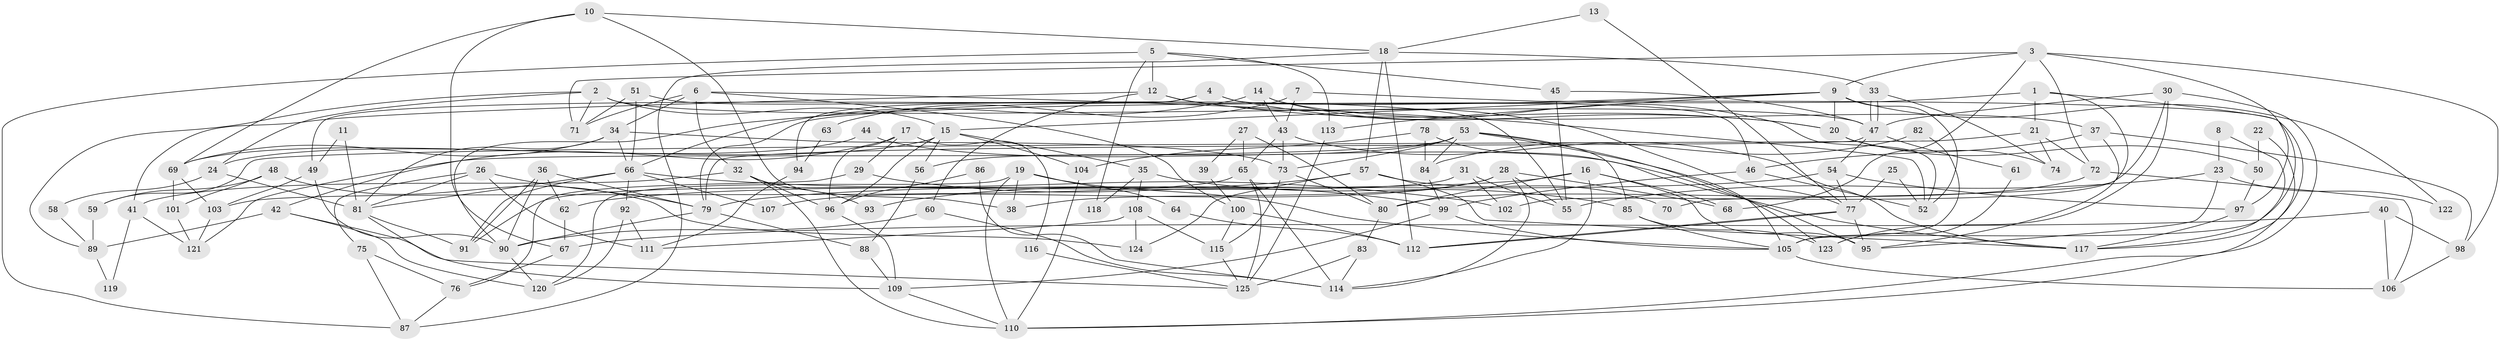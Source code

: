 // Generated by graph-tools (version 1.1) at 2025/11/02/27/25 16:11:17]
// undirected, 125 vertices, 250 edges
graph export_dot {
graph [start="1"]
  node [color=gray90,style=filled];
  1;
  2;
  3;
  4;
  5;
  6;
  7;
  8;
  9;
  10;
  11;
  12;
  13;
  14;
  15;
  16;
  17;
  18;
  19;
  20;
  21;
  22;
  23;
  24;
  25;
  26;
  27;
  28;
  29;
  30;
  31;
  32;
  33;
  34;
  35;
  36;
  37;
  38;
  39;
  40;
  41;
  42;
  43;
  44;
  45;
  46;
  47;
  48;
  49;
  50;
  51;
  52;
  53;
  54;
  55;
  56;
  57;
  58;
  59;
  60;
  61;
  62;
  63;
  64;
  65;
  66;
  67;
  68;
  69;
  70;
  71;
  72;
  73;
  74;
  75;
  76;
  77;
  78;
  79;
  80;
  81;
  82;
  83;
  84;
  85;
  86;
  87;
  88;
  89;
  90;
  91;
  92;
  93;
  94;
  95;
  96;
  97;
  98;
  99;
  100;
  101;
  102;
  103;
  104;
  105;
  106;
  107;
  108;
  109;
  110;
  111;
  112;
  113;
  114;
  115;
  116;
  117;
  118;
  119;
  120;
  121;
  122;
  123;
  124;
  125;
  1 -- 21;
  1 -- 105;
  1 -- 70;
  1 -- 79;
  2 -- 15;
  2 -- 47;
  2 -- 24;
  2 -- 71;
  2 -- 89;
  3 -- 98;
  3 -- 9;
  3 -- 68;
  3 -- 71;
  3 -- 72;
  3 -- 97;
  4 -- 20;
  4 -- 46;
  4 -- 49;
  4 -- 94;
  5 -- 45;
  5 -- 12;
  5 -- 87;
  5 -- 113;
  5 -- 118;
  6 -- 52;
  6 -- 71;
  6 -- 32;
  6 -- 34;
  6 -- 100;
  7 -- 117;
  7 -- 43;
  7 -- 63;
  8 -- 23;
  8 -- 117;
  9 -- 90;
  9 -- 15;
  9 -- 20;
  9 -- 52;
  9 -- 113;
  9 -- 122;
  10 -- 18;
  10 -- 69;
  10 -- 38;
  10 -- 67;
  11 -- 49;
  11 -- 81;
  12 -- 41;
  12 -- 77;
  12 -- 20;
  12 -- 60;
  13 -- 77;
  13 -- 18;
  14 -- 52;
  14 -- 66;
  14 -- 37;
  14 -- 43;
  15 -- 96;
  15 -- 24;
  15 -- 35;
  15 -- 56;
  15 -- 104;
  16 -- 95;
  16 -- 80;
  16 -- 62;
  16 -- 68;
  16 -- 114;
  17 -- 29;
  17 -- 42;
  17 -- 96;
  17 -- 116;
  18 -- 57;
  18 -- 87;
  18 -- 33;
  18 -- 112;
  19 -- 110;
  19 -- 38;
  19 -- 64;
  19 -- 105;
  19 -- 120;
  20 -- 50;
  20 -- 74;
  21 -- 72;
  21 -- 74;
  21 -- 59;
  22 -- 110;
  22 -- 50;
  23 -- 55;
  23 -- 95;
  23 -- 122;
  24 -- 81;
  24 -- 58;
  25 -- 52;
  25 -- 77;
  26 -- 81;
  26 -- 79;
  26 -- 75;
  26 -- 111;
  27 -- 80;
  27 -- 65;
  27 -- 39;
  28 -- 68;
  28 -- 114;
  28 -- 38;
  28 -- 55;
  28 -- 107;
  29 -- 76;
  29 -- 99;
  30 -- 102;
  30 -- 47;
  30 -- 110;
  30 -- 123;
  31 -- 91;
  31 -- 55;
  31 -- 102;
  32 -- 110;
  32 -- 41;
  32 -- 93;
  32 -- 96;
  33 -- 47;
  33 -- 47;
  33 -- 74;
  34 -- 73;
  34 -- 66;
  34 -- 69;
  34 -- 81;
  35 -- 85;
  35 -- 108;
  35 -- 118;
  36 -- 90;
  36 -- 91;
  36 -- 62;
  36 -- 79;
  37 -- 95;
  37 -- 46;
  37 -- 98;
  39 -- 100;
  40 -- 67;
  40 -- 98;
  40 -- 106;
  41 -- 121;
  41 -- 119;
  42 -- 125;
  42 -- 120;
  42 -- 89;
  43 -- 73;
  43 -- 65;
  43 -- 117;
  44 -- 117;
  44 -- 69;
  45 -- 47;
  45 -- 55;
  46 -- 99;
  46 -- 52;
  47 -- 79;
  47 -- 54;
  47 -- 61;
  48 -- 101;
  48 -- 59;
  48 -- 124;
  49 -- 90;
  49 -- 103;
  50 -- 97;
  51 -- 66;
  51 -- 71;
  51 -- 55;
  53 -- 56;
  53 -- 123;
  53 -- 73;
  53 -- 84;
  53 -- 85;
  53 -- 105;
  53 -- 121;
  54 -- 79;
  54 -- 77;
  54 -- 97;
  56 -- 88;
  57 -- 124;
  57 -- 117;
  57 -- 70;
  57 -- 93;
  58 -- 89;
  59 -- 89;
  60 -- 114;
  60 -- 90;
  61 -- 123;
  62 -- 67;
  63 -- 94;
  64 -- 112;
  65 -- 125;
  65 -- 103;
  65 -- 114;
  66 -- 92;
  66 -- 81;
  66 -- 91;
  66 -- 102;
  66 -- 107;
  67 -- 76;
  69 -- 103;
  69 -- 101;
  72 -- 106;
  72 -- 80;
  73 -- 80;
  73 -- 115;
  75 -- 76;
  75 -- 87;
  76 -- 87;
  77 -- 112;
  77 -- 112;
  77 -- 95;
  78 -- 104;
  78 -- 84;
  78 -- 95;
  79 -- 88;
  79 -- 90;
  80 -- 83;
  81 -- 91;
  81 -- 109;
  82 -- 84;
  82 -- 105;
  83 -- 114;
  83 -- 125;
  84 -- 99;
  85 -- 105;
  85 -- 123;
  86 -- 96;
  86 -- 114;
  88 -- 109;
  89 -- 119;
  90 -- 120;
  92 -- 111;
  92 -- 120;
  94 -- 111;
  96 -- 109;
  97 -- 117;
  98 -- 106;
  99 -- 109;
  99 -- 105;
  100 -- 112;
  100 -- 115;
  101 -- 121;
  103 -- 121;
  104 -- 110;
  105 -- 106;
  108 -- 115;
  108 -- 111;
  108 -- 124;
  109 -- 110;
  113 -- 125;
  115 -- 125;
  116 -- 125;
}
